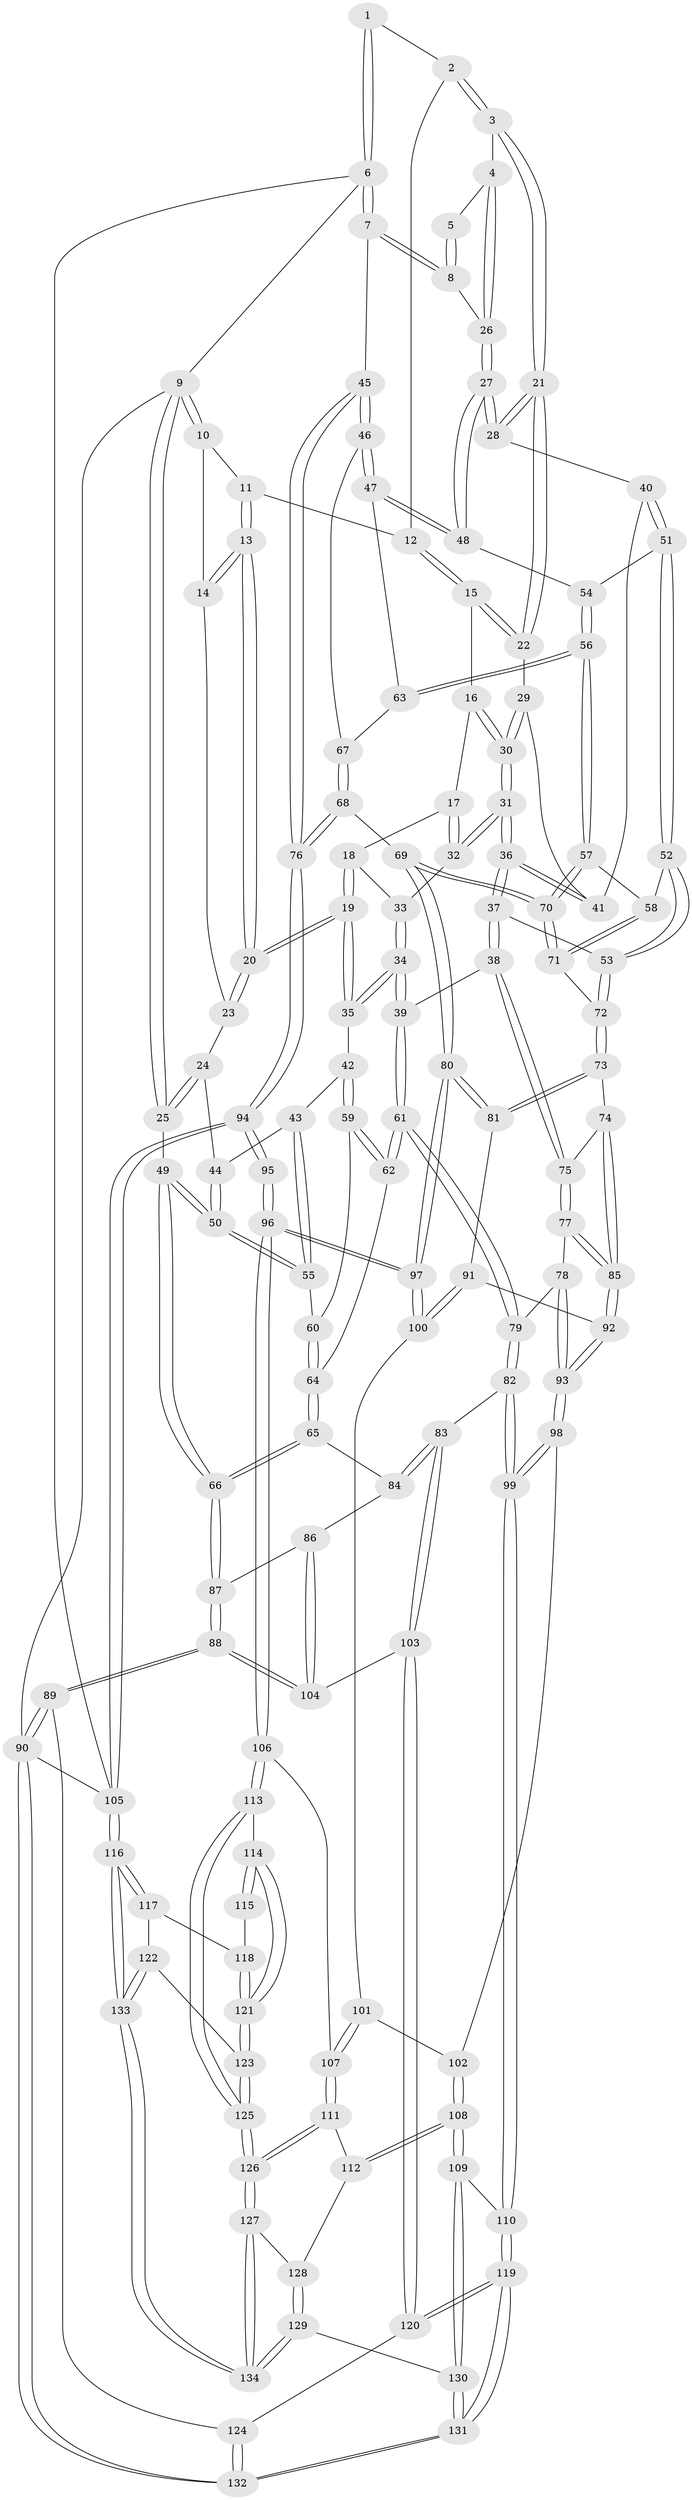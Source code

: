 // Generated by graph-tools (version 1.1) at 2025/03/03/09/25 03:03:18]
// undirected, 134 vertices, 332 edges
graph export_dot {
graph [start="1"]
  node [color=gray90,style=filled];
  1 [pos="+0.9318199163578726+0"];
  2 [pos="+0.5769375346740607+0"];
  3 [pos="+0.6984153629826545+0.06746358627434886"];
  4 [pos="+0.8167490717429021+0.11666264440588955"];
  5 [pos="+0.8830046204997981+0.04855849507961998"];
  6 [pos="+1+0"];
  7 [pos="+1+0.2031128877460916"];
  8 [pos="+0.9838237217972555+0.14663797863295924"];
  9 [pos="+0+0"];
  10 [pos="+0.026132462827975364+0"];
  11 [pos="+0.5014059591813494+0"];
  12 [pos="+0.5050898947966828+0"];
  13 [pos="+0.3230734918460527+0.18065074033731915"];
  14 [pos="+0.12819230686349503+0.015064996356189506"];
  15 [pos="+0.5279289569063589+0.14530290873741605"];
  16 [pos="+0.5232526601437977+0.15194198208045792"];
  17 [pos="+0.48497922494978707+0.18746597499918619"];
  18 [pos="+0.444559094657721+0.20580643112173339"];
  19 [pos="+0.32627471745562175+0.21107421026098822"];
  20 [pos="+0.32276488975688533+0.19470867584161214"];
  21 [pos="+0.6822302199124524+0.20841211587469188"];
  22 [pos="+0.591935725861993+0.20190488833128142"];
  23 [pos="+0.11817118484795486+0.1781940827433694"];
  24 [pos="+0.11152513475286664+0.19696605362492642"];
  25 [pos="+0+0"];
  26 [pos="+0.8391656229315537+0.20606101392415155"];
  27 [pos="+0.8247623175758926+0.24901881119464087"];
  28 [pos="+0.6839435360154446+0.2108225633339118"];
  29 [pos="+0.5780298421796085+0.25308008538546456"];
  30 [pos="+0.5233802927831395+0.3232267558622997"];
  31 [pos="+0.5213888302737727+0.3274517079800107"];
  32 [pos="+0.4874875421107564+0.25987682266845713"];
  33 [pos="+0.45391072755951456+0.24737601599736933"];
  34 [pos="+0.3879390674637663+0.3645108036875126"];
  35 [pos="+0.31134743490033145+0.3055016474316991"];
  36 [pos="+0.5147162339821181+0.3674553170296341"];
  37 [pos="+0.48237476325141226+0.4284603783566267"];
  38 [pos="+0.4628702348619395+0.4353946383968485"];
  39 [pos="+0.4619226739499356+0.43548000878338494"];
  40 [pos="+0.6605418719995074+0.29965990908194895"];
  41 [pos="+0.6513740396422457+0.30129303131584884"];
  42 [pos="+0.2419158331647591+0.3295334175427675"];
  43 [pos="+0.1865261053039335+0.2971669311469806"];
  44 [pos="+0.10581912398831313+0.23848113645995994"];
  45 [pos="+1+0.4734579811086068"];
  46 [pos="+1+0.40589472458836295"];
  47 [pos="+0.8518454263820758+0.326548176144627"];
  48 [pos="+0.8467555273005174+0.32285819044256475"];
  49 [pos="+0+0.40473091450970156"];
  50 [pos="+0+0.38647798205270345"];
  51 [pos="+0.7040742440183534+0.3580312058476951"];
  52 [pos="+0.6059194852279361+0.4489226353841792"];
  53 [pos="+0.5728725086446474+0.453596575622561"];
  54 [pos="+0.748107274927582+0.3625900390398265"];
  55 [pos="+0.04745813692303129+0.4072574025577979"];
  56 [pos="+0.7366750414847343+0.49148341139636154"];
  57 [pos="+0.7365658681689289+0.49161146095866426"];
  58 [pos="+0.6394702137566882+0.4638701566643379"];
  59 [pos="+0.22060035172769685+0.3714020624981596"];
  60 [pos="+0.1477369765901406+0.42884158521934707"];
  61 [pos="+0.36259845785442885+0.5589089632592774"];
  62 [pos="+0.27569976849053657+0.5316013360927456"];
  63 [pos="+0.784254865869356+0.4772975993367551"];
  64 [pos="+0.16298139409509563+0.5506831038483148"];
  65 [pos="+0.13176679875192937+0.5841741693102775"];
  66 [pos="+0+0.5303278983158971"];
  67 [pos="+0.7888039871957317+0.478474946632388"];
  68 [pos="+0.9181878305663214+0.5739184099434832"];
  69 [pos="+0.7819896457712002+0.633930389197194"];
  70 [pos="+0.7433212043364968+0.5574934799329317"];
  71 [pos="+0.6766332811506696+0.5529626877303156"];
  72 [pos="+0.6225322156886989+0.571621796447368"];
  73 [pos="+0.6173945205213556+0.6360630299956965"];
  74 [pos="+0.6011620647032537+0.636011141401113"];
  75 [pos="+0.5428583072541608+0.6130172151918593"];
  76 [pos="+1+0.5081934425832706"];
  77 [pos="+0.4797749832757806+0.6602094812549937"];
  78 [pos="+0.43291604459699834+0.6586144126900783"];
  79 [pos="+0.3641308444815116+0.6276859053330996"];
  80 [pos="+0.7355564297464044+0.7149392243312601"];
  81 [pos="+0.652558911622652+0.6655840269065504"];
  82 [pos="+0.29016583449630773+0.7445438424832248"];
  83 [pos="+0.254518730273589+0.7427620910263945"];
  84 [pos="+0.14177058838777726+0.6147343864500586"];
  85 [pos="+0.5293113304487003+0.7045887562272289"];
  86 [pos="+0.06763129739559783+0.7330393758541198"];
  87 [pos="+0+0.5898589138890558"];
  88 [pos="+0+0.788051927976237"];
  89 [pos="+0+0.933251531549242"];
  90 [pos="+0+1"];
  91 [pos="+0.5497111702036601+0.7315191292141197"];
  92 [pos="+0.529656593508765+0.7066404815824517"];
  93 [pos="+0.4730703090234714+0.7549631698646941"];
  94 [pos="+1+0.622491935733663"];
  95 [pos="+1+0.7474535838927754"];
  96 [pos="+0.7424613137077218+0.7428449535369478"];
  97 [pos="+0.7361207462840316+0.7216737918209267"];
  98 [pos="+0.47097540881678174+0.7765481370823115"];
  99 [pos="+0.29131031253769746+0.7463634363149955"];
  100 [pos="+0.5589157333894004+0.7631359773137774"];
  101 [pos="+0.5545380490716946+0.7726087476568559"];
  102 [pos="+0.4791418906056462+0.7902366756307596"];
  103 [pos="+0.1223377070913749+0.8190499749558336"];
  104 [pos="+0.10134537570739859+0.7982048732555296"];
  105 [pos="+1+1"];
  106 [pos="+0.7415146355359353+0.7912727928429829"];
  107 [pos="+0.5867870161777919+0.8495123422869272"];
  108 [pos="+0.46619096932571236+0.8966810166853089"];
  109 [pos="+0.42735642810697844+0.9270462972245512"];
  110 [pos="+0.3104475531872635+0.8013795672393351"];
  111 [pos="+0.5695264727105328+0.8744805613945157"];
  112 [pos="+0.5527672638811284+0.8864792431298607"];
  113 [pos="+0.748153218461087+0.8076910788299427"];
  114 [pos="+0.8508593391072827+0.8515211590648325"];
  115 [pos="+0.9845882150962796+0.7725270143345211"];
  116 [pos="+1+1"];
  117 [pos="+0.9629140943612235+0.8656929276601402"];
  118 [pos="+0.9609461524910142+0.8562233784445329"];
  119 [pos="+0.1849609739271899+1"];
  120 [pos="+0.10769100218933336+0.8868262206706031"];
  121 [pos="+0.8787511302984734+0.8912462275418357"];
  122 [pos="+0.9048186863791525+0.9679840530358436"];
  123 [pos="+0.897420557833455+0.9607380229578688"];
  124 [pos="+0.0488589385287369+0.8942246890463378"];
  125 [pos="+0.7267057747814722+0.9541832188119611"];
  126 [pos="+0.7196093892857915+0.9661440122131076"];
  127 [pos="+0.6943717341808785+1"];
  128 [pos="+0.5750713974493175+0.9326634644150993"];
  129 [pos="+0.46278158865010816+1"];
  130 [pos="+0.36884308217770795+1"];
  131 [pos="+0.23504550399203925+1"];
  132 [pos="+0+1"];
  133 [pos="+1+1"];
  134 [pos="+0.6714945051310836+1"];
  1 -- 2;
  1 -- 6;
  1 -- 6;
  2 -- 3;
  2 -- 3;
  2 -- 12;
  3 -- 4;
  3 -- 21;
  3 -- 21;
  4 -- 5;
  4 -- 26;
  4 -- 26;
  5 -- 8;
  5 -- 8;
  6 -- 7;
  6 -- 7;
  6 -- 9;
  6 -- 105;
  7 -- 8;
  7 -- 8;
  7 -- 45;
  8 -- 26;
  9 -- 10;
  9 -- 10;
  9 -- 25;
  9 -- 25;
  9 -- 90;
  10 -- 11;
  10 -- 14;
  11 -- 12;
  11 -- 13;
  11 -- 13;
  12 -- 15;
  12 -- 15;
  13 -- 14;
  13 -- 14;
  13 -- 20;
  13 -- 20;
  14 -- 23;
  15 -- 16;
  15 -- 22;
  15 -- 22;
  16 -- 17;
  16 -- 30;
  16 -- 30;
  17 -- 18;
  17 -- 32;
  17 -- 32;
  18 -- 19;
  18 -- 19;
  18 -- 33;
  19 -- 20;
  19 -- 20;
  19 -- 35;
  19 -- 35;
  20 -- 23;
  20 -- 23;
  21 -- 22;
  21 -- 22;
  21 -- 28;
  21 -- 28;
  22 -- 29;
  23 -- 24;
  24 -- 25;
  24 -- 25;
  24 -- 44;
  25 -- 49;
  26 -- 27;
  26 -- 27;
  27 -- 28;
  27 -- 28;
  27 -- 48;
  27 -- 48;
  28 -- 40;
  29 -- 30;
  29 -- 30;
  29 -- 41;
  30 -- 31;
  30 -- 31;
  31 -- 32;
  31 -- 32;
  31 -- 36;
  31 -- 36;
  32 -- 33;
  33 -- 34;
  33 -- 34;
  34 -- 35;
  34 -- 35;
  34 -- 39;
  34 -- 39;
  35 -- 42;
  36 -- 37;
  36 -- 37;
  36 -- 41;
  36 -- 41;
  37 -- 38;
  37 -- 38;
  37 -- 53;
  38 -- 39;
  38 -- 75;
  38 -- 75;
  39 -- 61;
  39 -- 61;
  40 -- 41;
  40 -- 51;
  40 -- 51;
  42 -- 43;
  42 -- 59;
  42 -- 59;
  43 -- 44;
  43 -- 55;
  43 -- 55;
  44 -- 50;
  44 -- 50;
  45 -- 46;
  45 -- 46;
  45 -- 76;
  45 -- 76;
  46 -- 47;
  46 -- 47;
  46 -- 67;
  47 -- 48;
  47 -- 48;
  47 -- 63;
  48 -- 54;
  49 -- 50;
  49 -- 50;
  49 -- 66;
  49 -- 66;
  50 -- 55;
  50 -- 55;
  51 -- 52;
  51 -- 52;
  51 -- 54;
  52 -- 53;
  52 -- 53;
  52 -- 58;
  53 -- 72;
  53 -- 72;
  54 -- 56;
  54 -- 56;
  55 -- 60;
  56 -- 57;
  56 -- 57;
  56 -- 63;
  56 -- 63;
  57 -- 58;
  57 -- 70;
  57 -- 70;
  58 -- 71;
  58 -- 71;
  59 -- 60;
  59 -- 62;
  59 -- 62;
  60 -- 64;
  60 -- 64;
  61 -- 62;
  61 -- 62;
  61 -- 79;
  61 -- 79;
  62 -- 64;
  63 -- 67;
  64 -- 65;
  64 -- 65;
  65 -- 66;
  65 -- 66;
  65 -- 84;
  66 -- 87;
  66 -- 87;
  67 -- 68;
  67 -- 68;
  68 -- 69;
  68 -- 76;
  68 -- 76;
  69 -- 70;
  69 -- 70;
  69 -- 80;
  69 -- 80;
  70 -- 71;
  70 -- 71;
  71 -- 72;
  72 -- 73;
  72 -- 73;
  73 -- 74;
  73 -- 81;
  73 -- 81;
  74 -- 75;
  74 -- 85;
  74 -- 85;
  75 -- 77;
  75 -- 77;
  76 -- 94;
  76 -- 94;
  77 -- 78;
  77 -- 85;
  77 -- 85;
  78 -- 79;
  78 -- 93;
  78 -- 93;
  79 -- 82;
  79 -- 82;
  80 -- 81;
  80 -- 81;
  80 -- 97;
  80 -- 97;
  81 -- 91;
  82 -- 83;
  82 -- 99;
  82 -- 99;
  83 -- 84;
  83 -- 84;
  83 -- 103;
  83 -- 103;
  84 -- 86;
  85 -- 92;
  85 -- 92;
  86 -- 87;
  86 -- 104;
  86 -- 104;
  87 -- 88;
  87 -- 88;
  88 -- 89;
  88 -- 89;
  88 -- 104;
  88 -- 104;
  89 -- 90;
  89 -- 90;
  89 -- 124;
  90 -- 132;
  90 -- 132;
  90 -- 105;
  91 -- 92;
  91 -- 100;
  91 -- 100;
  92 -- 93;
  92 -- 93;
  93 -- 98;
  93 -- 98;
  94 -- 95;
  94 -- 95;
  94 -- 105;
  94 -- 105;
  95 -- 96;
  95 -- 96;
  96 -- 97;
  96 -- 97;
  96 -- 106;
  96 -- 106;
  97 -- 100;
  97 -- 100;
  98 -- 99;
  98 -- 99;
  98 -- 102;
  99 -- 110;
  99 -- 110;
  100 -- 101;
  101 -- 102;
  101 -- 107;
  101 -- 107;
  102 -- 108;
  102 -- 108;
  103 -- 104;
  103 -- 120;
  103 -- 120;
  105 -- 116;
  105 -- 116;
  106 -- 107;
  106 -- 113;
  106 -- 113;
  107 -- 111;
  107 -- 111;
  108 -- 109;
  108 -- 109;
  108 -- 112;
  108 -- 112;
  109 -- 110;
  109 -- 130;
  109 -- 130;
  110 -- 119;
  110 -- 119;
  111 -- 112;
  111 -- 126;
  111 -- 126;
  112 -- 128;
  113 -- 114;
  113 -- 125;
  113 -- 125;
  114 -- 115;
  114 -- 115;
  114 -- 121;
  114 -- 121;
  115 -- 118;
  116 -- 117;
  116 -- 117;
  116 -- 133;
  116 -- 133;
  117 -- 118;
  117 -- 122;
  118 -- 121;
  118 -- 121;
  119 -- 120;
  119 -- 120;
  119 -- 131;
  119 -- 131;
  120 -- 124;
  121 -- 123;
  121 -- 123;
  122 -- 123;
  122 -- 133;
  122 -- 133;
  123 -- 125;
  123 -- 125;
  124 -- 132;
  124 -- 132;
  125 -- 126;
  125 -- 126;
  126 -- 127;
  126 -- 127;
  127 -- 128;
  127 -- 134;
  127 -- 134;
  128 -- 129;
  128 -- 129;
  129 -- 130;
  129 -- 134;
  129 -- 134;
  130 -- 131;
  130 -- 131;
  131 -- 132;
  131 -- 132;
  133 -- 134;
  133 -- 134;
}
